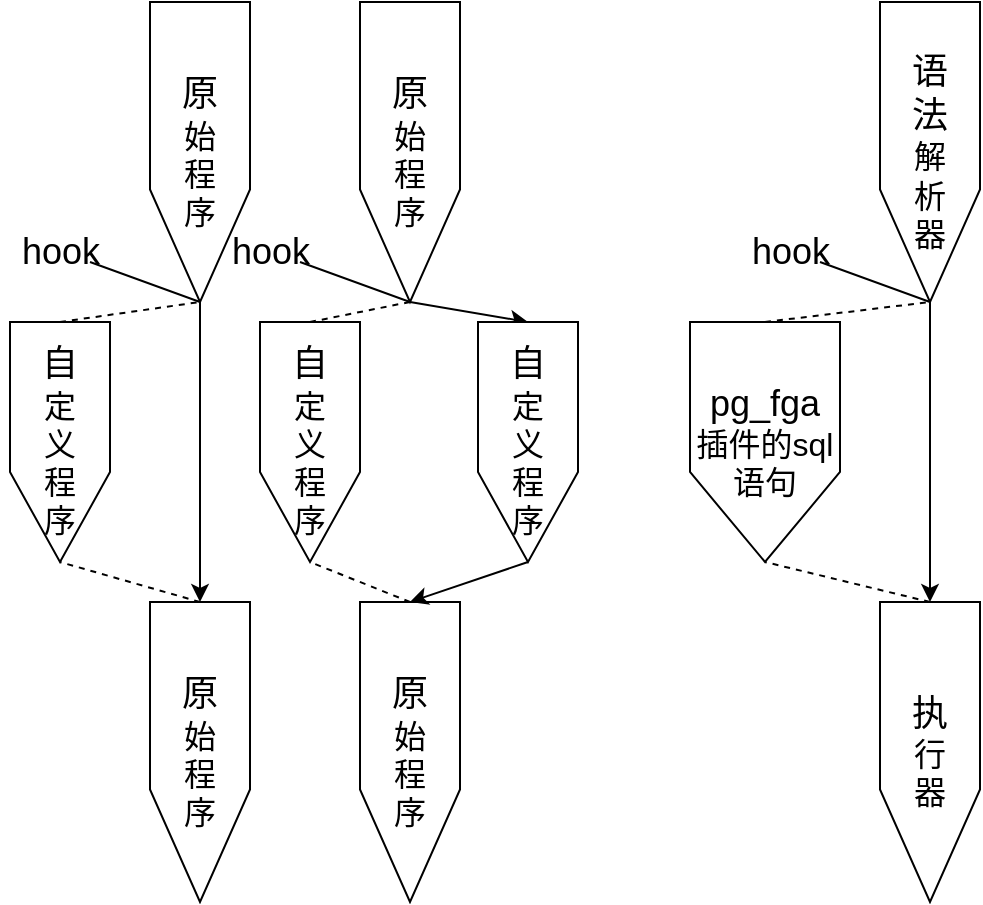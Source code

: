 <mxfile version="21.7.4" type="github">
  <diagram name="第 1 页" id="u0LGNr-t3djCvt4QjqkG">
    <mxGraphModel dx="1290" dy="511" grid="1" gridSize="10" guides="1" tooltips="1" connect="1" arrows="1" fold="1" page="1" pageScale="1" pageWidth="827" pageHeight="1169" math="0" shadow="0">
      <root>
        <mxCell id="0" />
        <mxCell id="1" parent="0" />
        <mxCell id="iw972hRAmLJQ-zg026xT-1" value="&lt;div&gt;&lt;font style=&quot;font-size: 18px;&quot;&gt;&lt;font&gt;原&lt;/font&gt;&lt;/font&gt;&lt;/div&gt;&lt;div&gt;&lt;font size=&quot;3&quot;&gt;始&lt;/font&gt;&lt;/div&gt;&lt;div&gt;&lt;font size=&quot;3&quot;&gt;程&lt;/font&gt;&lt;/div&gt;&lt;div&gt;&lt;font size=&quot;3&quot;&gt;序&lt;/font&gt;&lt;/div&gt;" style="shape=offPageConnector;whiteSpace=wrap;html=1;" vertex="1" parent="1">
          <mxGeometry x="210" y="70" width="50" height="150" as="geometry" />
        </mxCell>
        <mxCell id="iw972hRAmLJQ-zg026xT-2" value="&lt;div&gt;&lt;font style=&quot;font-size: 18px;&quot;&gt;&lt;font&gt;原&lt;/font&gt;&lt;/font&gt;&lt;/div&gt;&lt;div&gt;&lt;font size=&quot;3&quot;&gt;始&lt;/font&gt;&lt;/div&gt;&lt;div&gt;&lt;font size=&quot;3&quot;&gt;程&lt;/font&gt;&lt;/div&gt;&lt;div&gt;&lt;font size=&quot;3&quot;&gt;序&lt;/font&gt;&lt;/div&gt;" style="shape=offPageConnector;whiteSpace=wrap;html=1;" vertex="1" parent="1">
          <mxGeometry x="210" y="370" width="50" height="150" as="geometry" />
        </mxCell>
        <mxCell id="iw972hRAmLJQ-zg026xT-3" value="&lt;div&gt;&lt;font style=&quot;font-size: 18px;&quot;&gt;自&lt;/font&gt;&lt;/div&gt;&lt;div&gt;&lt;font size=&quot;3&quot;&gt;定&lt;/font&gt;&lt;/div&gt;&lt;div&gt;&lt;font size=&quot;3&quot;&gt;义&lt;/font&gt;&lt;/div&gt;&lt;div&gt;&lt;font size=&quot;3&quot;&gt;程&lt;/font&gt;&lt;/div&gt;&lt;div&gt;&lt;font size=&quot;3&quot;&gt;序&lt;/font&gt;&lt;/div&gt;" style="shape=offPageConnector;whiteSpace=wrap;html=1;" vertex="1" parent="1">
          <mxGeometry x="140" y="230" width="50" height="120" as="geometry" />
        </mxCell>
        <mxCell id="iw972hRAmLJQ-zg026xT-4" style="edgeStyle=orthogonalEdgeStyle;rounded=0;orthogonalLoop=1;jettySize=auto;html=1;exitX=0.5;exitY=1;exitDx=0;exitDy=0;" edge="1" parent="1" source="iw972hRAmLJQ-zg026xT-1" target="iw972hRAmLJQ-zg026xT-1">
          <mxGeometry relative="1" as="geometry" />
        </mxCell>
        <mxCell id="iw972hRAmLJQ-zg026xT-8" value="" style="endArrow=none;dashed=1;html=1;rounded=0;labelBackgroundColor=default;strokeColor=default;fontFamily=Helvetica;fontSize=11;fontColor=default;shape=connector;entryX=0.5;entryY=1;entryDx=0;entryDy=0;exitX=0.5;exitY=0;exitDx=0;exitDy=0;" edge="1" parent="1" source="iw972hRAmLJQ-zg026xT-3" target="iw972hRAmLJQ-zg026xT-1">
          <mxGeometry width="50" height="50" relative="1" as="geometry">
            <mxPoint x="390" y="290" as="sourcePoint" />
            <mxPoint x="440" y="240" as="targetPoint" />
          </mxGeometry>
        </mxCell>
        <mxCell id="iw972hRAmLJQ-zg026xT-9" value="" style="endArrow=none;dashed=1;html=1;rounded=0;labelBackgroundColor=default;strokeColor=default;fontFamily=Helvetica;fontSize=11;fontColor=default;shape=connector;entryX=0.5;entryY=1;entryDx=0;entryDy=0;exitX=0.5;exitY=0;exitDx=0;exitDy=0;" edge="1" parent="1" source="iw972hRAmLJQ-zg026xT-2" target="iw972hRAmLJQ-zg026xT-3">
          <mxGeometry width="50" height="50" relative="1" as="geometry">
            <mxPoint x="390" y="290" as="sourcePoint" />
            <mxPoint x="310" y="260" as="targetPoint" />
          </mxGeometry>
        </mxCell>
        <mxCell id="iw972hRAmLJQ-zg026xT-10" value="" style="endArrow=classic;html=1;rounded=0;labelBackgroundColor=default;strokeColor=default;fontFamily=Helvetica;fontSize=11;fontColor=default;shape=connector;exitX=0.5;exitY=1;exitDx=0;exitDy=0;" edge="1" parent="1" source="iw972hRAmLJQ-zg026xT-1" target="iw972hRAmLJQ-zg026xT-2">
          <mxGeometry width="50" height="50" relative="1" as="geometry">
            <mxPoint x="390" y="290" as="sourcePoint" />
            <mxPoint x="360" y="430" as="targetPoint" />
          </mxGeometry>
        </mxCell>
        <mxCell id="iw972hRAmLJQ-zg026xT-11" value="" style="endArrow=none;html=1;rounded=0;labelBackgroundColor=default;strokeColor=default;fontFamily=Helvetica;fontSize=11;fontColor=default;shape=connector;entryX=0.5;entryY=1;entryDx=0;entryDy=0;" edge="1" parent="1" target="iw972hRAmLJQ-zg026xT-1">
          <mxGeometry width="50" height="50" relative="1" as="geometry">
            <mxPoint x="180" y="200" as="sourcePoint" />
            <mxPoint x="440" y="280" as="targetPoint" />
          </mxGeometry>
        </mxCell>
        <mxCell id="iw972hRAmLJQ-zg026xT-12" value="&lt;font style=&quot;font-size: 18px;&quot;&gt;hook&lt;/font&gt;" style="text;html=1;align=center;verticalAlign=middle;resizable=0;points=[];autosize=1;strokeColor=none;fillColor=none;fontSize=11;fontFamily=Helvetica;fontColor=default;" vertex="1" parent="1">
          <mxGeometry x="135" y="175" width="60" height="40" as="geometry" />
        </mxCell>
        <mxCell id="iw972hRAmLJQ-zg026xT-13" value="&lt;div&gt;&lt;font style=&quot;font-size: 18px;&quot;&gt;&lt;font&gt;原&lt;/font&gt;&lt;/font&gt;&lt;/div&gt;&lt;div&gt;&lt;font size=&quot;3&quot;&gt;始&lt;/font&gt;&lt;/div&gt;&lt;div&gt;&lt;font size=&quot;3&quot;&gt;程&lt;/font&gt;&lt;/div&gt;&lt;div&gt;&lt;font size=&quot;3&quot;&gt;序&lt;/font&gt;&lt;/div&gt;" style="shape=offPageConnector;whiteSpace=wrap;html=1;" vertex="1" parent="1">
          <mxGeometry x="315" y="70" width="50" height="150" as="geometry" />
        </mxCell>
        <mxCell id="iw972hRAmLJQ-zg026xT-14" value="&lt;div&gt;&lt;font style=&quot;font-size: 18px;&quot;&gt;&lt;font&gt;原&lt;/font&gt;&lt;/font&gt;&lt;/div&gt;&lt;div&gt;&lt;font size=&quot;3&quot;&gt;始&lt;/font&gt;&lt;/div&gt;&lt;div&gt;&lt;font size=&quot;3&quot;&gt;程&lt;/font&gt;&lt;/div&gt;&lt;div&gt;&lt;font size=&quot;3&quot;&gt;序&lt;/font&gt;&lt;/div&gt;" style="shape=offPageConnector;whiteSpace=wrap;html=1;" vertex="1" parent="1">
          <mxGeometry x="315" y="370" width="50" height="150" as="geometry" />
        </mxCell>
        <mxCell id="iw972hRAmLJQ-zg026xT-15" value="&lt;div&gt;&lt;font style=&quot;font-size: 18px;&quot;&gt;自&lt;/font&gt;&lt;/div&gt;&lt;div&gt;&lt;font size=&quot;3&quot;&gt;定&lt;/font&gt;&lt;/div&gt;&lt;div&gt;&lt;font size=&quot;3&quot;&gt;义&lt;/font&gt;&lt;/div&gt;&lt;div&gt;&lt;font size=&quot;3&quot;&gt;程&lt;/font&gt;&lt;/div&gt;&lt;div&gt;&lt;font size=&quot;3&quot;&gt;序&lt;/font&gt;&lt;/div&gt;" style="shape=offPageConnector;whiteSpace=wrap;html=1;" vertex="1" parent="1">
          <mxGeometry x="265" y="230" width="50" height="120" as="geometry" />
        </mxCell>
        <mxCell id="iw972hRAmLJQ-zg026xT-16" style="edgeStyle=orthogonalEdgeStyle;rounded=0;orthogonalLoop=1;jettySize=auto;html=1;exitX=0.5;exitY=1;exitDx=0;exitDy=0;" edge="1" parent="1" source="iw972hRAmLJQ-zg026xT-13" target="iw972hRAmLJQ-zg026xT-13">
          <mxGeometry relative="1" as="geometry" />
        </mxCell>
        <mxCell id="iw972hRAmLJQ-zg026xT-17" value="" style="endArrow=none;dashed=1;html=1;rounded=0;labelBackgroundColor=default;strokeColor=default;fontFamily=Helvetica;fontSize=11;fontColor=default;shape=connector;entryX=0.5;entryY=1;entryDx=0;entryDy=0;exitX=0.5;exitY=0;exitDx=0;exitDy=0;" edge="1" parent="1" source="iw972hRAmLJQ-zg026xT-15" target="iw972hRAmLJQ-zg026xT-13">
          <mxGeometry width="50" height="50" relative="1" as="geometry">
            <mxPoint x="495" y="290" as="sourcePoint" />
            <mxPoint x="545" y="240" as="targetPoint" />
          </mxGeometry>
        </mxCell>
        <mxCell id="iw972hRAmLJQ-zg026xT-18" value="" style="endArrow=none;dashed=1;html=1;rounded=0;labelBackgroundColor=default;strokeColor=default;fontFamily=Helvetica;fontSize=11;fontColor=default;shape=connector;entryX=0.5;entryY=1;entryDx=0;entryDy=0;exitX=0.5;exitY=0;exitDx=0;exitDy=0;" edge="1" parent="1" source="iw972hRAmLJQ-zg026xT-14" target="iw972hRAmLJQ-zg026xT-15">
          <mxGeometry width="50" height="50" relative="1" as="geometry">
            <mxPoint x="495" y="290" as="sourcePoint" />
            <mxPoint x="415" y="260" as="targetPoint" />
          </mxGeometry>
        </mxCell>
        <mxCell id="iw972hRAmLJQ-zg026xT-19" value="" style="endArrow=classic;html=1;rounded=0;labelBackgroundColor=default;strokeColor=default;fontFamily=Helvetica;fontSize=11;fontColor=default;shape=connector;exitX=0.5;exitY=1;exitDx=0;exitDy=0;entryX=0.5;entryY=0;entryDx=0;entryDy=0;" edge="1" parent="1" source="iw972hRAmLJQ-zg026xT-13" target="iw972hRAmLJQ-zg026xT-31">
          <mxGeometry width="50" height="50" relative="1" as="geometry">
            <mxPoint x="495" y="290" as="sourcePoint" />
            <mxPoint x="340" y="350" as="targetPoint" />
          </mxGeometry>
        </mxCell>
        <mxCell id="iw972hRAmLJQ-zg026xT-20" value="" style="endArrow=none;html=1;rounded=0;labelBackgroundColor=default;strokeColor=default;fontFamily=Helvetica;fontSize=11;fontColor=default;shape=connector;entryX=0.5;entryY=1;entryDx=0;entryDy=0;" edge="1" parent="1" target="iw972hRAmLJQ-zg026xT-13">
          <mxGeometry width="50" height="50" relative="1" as="geometry">
            <mxPoint x="285" y="200" as="sourcePoint" />
            <mxPoint x="545" y="280" as="targetPoint" />
          </mxGeometry>
        </mxCell>
        <mxCell id="iw972hRAmLJQ-zg026xT-21" value="&lt;font style=&quot;font-size: 18px;&quot;&gt;hook&lt;/font&gt;" style="text;html=1;align=center;verticalAlign=middle;resizable=0;points=[];autosize=1;strokeColor=none;fillColor=none;fontSize=11;fontFamily=Helvetica;fontColor=default;" vertex="1" parent="1">
          <mxGeometry x="240" y="175" width="60" height="40" as="geometry" />
        </mxCell>
        <mxCell id="iw972hRAmLJQ-zg026xT-31" value="&lt;div&gt;&lt;font style=&quot;font-size: 18px;&quot;&gt;自&lt;/font&gt;&lt;/div&gt;&lt;div&gt;&lt;font size=&quot;3&quot;&gt;定&lt;/font&gt;&lt;/div&gt;&lt;div&gt;&lt;font size=&quot;3&quot;&gt;义&lt;/font&gt;&lt;/div&gt;&lt;div&gt;&lt;font size=&quot;3&quot;&gt;程&lt;/font&gt;&lt;/div&gt;&lt;div&gt;&lt;font size=&quot;3&quot;&gt;序&lt;/font&gt;&lt;/div&gt;" style="shape=offPageConnector;whiteSpace=wrap;html=1;" vertex="1" parent="1">
          <mxGeometry x="374" y="230" width="50" height="120" as="geometry" />
        </mxCell>
        <mxCell id="iw972hRAmLJQ-zg026xT-32" value="" style="endArrow=classic;html=1;rounded=0;labelBackgroundColor=default;strokeColor=default;fontFamily=Helvetica;fontSize=11;fontColor=default;shape=connector;exitX=0.5;exitY=1;exitDx=0;exitDy=0;entryX=0.5;entryY=0;entryDx=0;entryDy=0;" edge="1" parent="1" source="iw972hRAmLJQ-zg026xT-31" target="iw972hRAmLJQ-zg026xT-14">
          <mxGeometry width="50" height="50" relative="1" as="geometry">
            <mxPoint x="350" y="330" as="sourcePoint" />
            <mxPoint x="400" y="280" as="targetPoint" />
          </mxGeometry>
        </mxCell>
        <mxCell id="iw972hRAmLJQ-zg026xT-33" value="&lt;font style=&quot;font-size: 18px;&quot;&gt;语&lt;br&gt;法&lt;br&gt;&lt;/font&gt;&lt;div&gt;&lt;font size=&quot;3&quot;&gt;解&lt;/font&gt;&lt;/div&gt;&lt;div&gt;&lt;font size=&quot;3&quot;&gt;析&lt;/font&gt;&lt;/div&gt;&lt;div&gt;&lt;font size=&quot;3&quot;&gt;器&lt;/font&gt;&lt;/div&gt;" style="shape=offPageConnector;whiteSpace=wrap;html=1;" vertex="1" parent="1">
          <mxGeometry x="575" y="70" width="50" height="150" as="geometry" />
        </mxCell>
        <mxCell id="iw972hRAmLJQ-zg026xT-34" value="&lt;div&gt;&lt;font style=&quot;font-size: 18px;&quot;&gt;执&lt;/font&gt;&lt;/div&gt;&lt;div&gt;&lt;font size=&quot;3&quot;&gt;行&lt;/font&gt;&lt;/div&gt;&lt;div&gt;&lt;font size=&quot;3&quot;&gt;器&lt;/font&gt;&lt;/div&gt;" style="shape=offPageConnector;whiteSpace=wrap;html=1;" vertex="1" parent="1">
          <mxGeometry x="575" y="370" width="50" height="150" as="geometry" />
        </mxCell>
        <mxCell id="iw972hRAmLJQ-zg026xT-35" value="&lt;div&gt;&lt;font style=&quot;font-size: 18px;&quot;&gt;pg_fga&lt;/font&gt;&lt;/div&gt;&lt;div&gt;&lt;font size=&quot;3&quot;&gt;插件的sql语句&lt;/font&gt;&lt;/div&gt;" style="shape=offPageConnector;whiteSpace=wrap;html=1;" vertex="1" parent="1">
          <mxGeometry x="480" y="230" width="75" height="120" as="geometry" />
        </mxCell>
        <mxCell id="iw972hRAmLJQ-zg026xT-36" style="edgeStyle=orthogonalEdgeStyle;rounded=0;orthogonalLoop=1;jettySize=auto;html=1;exitX=0.5;exitY=1;exitDx=0;exitDy=0;" edge="1" parent="1" source="iw972hRAmLJQ-zg026xT-33" target="iw972hRAmLJQ-zg026xT-33">
          <mxGeometry relative="1" as="geometry" />
        </mxCell>
        <mxCell id="iw972hRAmLJQ-zg026xT-37" value="" style="endArrow=none;dashed=1;html=1;rounded=0;labelBackgroundColor=default;strokeColor=default;fontFamily=Helvetica;fontSize=11;fontColor=default;shape=connector;entryX=0.5;entryY=1;entryDx=0;entryDy=0;exitX=0.5;exitY=0;exitDx=0;exitDy=0;" edge="1" parent="1" source="iw972hRAmLJQ-zg026xT-35" target="iw972hRAmLJQ-zg026xT-33">
          <mxGeometry width="50" height="50" relative="1" as="geometry">
            <mxPoint x="755" y="290" as="sourcePoint" />
            <mxPoint x="805" y="240" as="targetPoint" />
          </mxGeometry>
        </mxCell>
        <mxCell id="iw972hRAmLJQ-zg026xT-38" value="" style="endArrow=none;dashed=1;html=1;rounded=0;labelBackgroundColor=default;strokeColor=default;fontFamily=Helvetica;fontSize=11;fontColor=default;shape=connector;entryX=0.5;entryY=1;entryDx=0;entryDy=0;exitX=0.5;exitY=0;exitDx=0;exitDy=0;" edge="1" parent="1" source="iw972hRAmLJQ-zg026xT-34" target="iw972hRAmLJQ-zg026xT-35">
          <mxGeometry width="50" height="50" relative="1" as="geometry">
            <mxPoint x="755" y="290" as="sourcePoint" />
            <mxPoint x="675" y="260" as="targetPoint" />
          </mxGeometry>
        </mxCell>
        <mxCell id="iw972hRAmLJQ-zg026xT-39" value="" style="endArrow=classic;html=1;rounded=0;labelBackgroundColor=default;strokeColor=default;fontFamily=Helvetica;fontSize=11;fontColor=default;shape=connector;exitX=0.5;exitY=1;exitDx=0;exitDy=0;" edge="1" parent="1" source="iw972hRAmLJQ-zg026xT-33" target="iw972hRAmLJQ-zg026xT-34">
          <mxGeometry width="50" height="50" relative="1" as="geometry">
            <mxPoint x="755" y="290" as="sourcePoint" />
            <mxPoint x="725" y="430" as="targetPoint" />
          </mxGeometry>
        </mxCell>
        <mxCell id="iw972hRAmLJQ-zg026xT-40" value="" style="endArrow=none;html=1;rounded=0;labelBackgroundColor=default;strokeColor=default;fontFamily=Helvetica;fontSize=11;fontColor=default;shape=connector;entryX=0.5;entryY=1;entryDx=0;entryDy=0;" edge="1" parent="1" target="iw972hRAmLJQ-zg026xT-33">
          <mxGeometry width="50" height="50" relative="1" as="geometry">
            <mxPoint x="545" y="200" as="sourcePoint" />
            <mxPoint x="805" y="280" as="targetPoint" />
          </mxGeometry>
        </mxCell>
        <mxCell id="iw972hRAmLJQ-zg026xT-41" value="&lt;font style=&quot;font-size: 18px;&quot;&gt;hook&lt;/font&gt;" style="text;html=1;align=center;verticalAlign=middle;resizable=0;points=[];autosize=1;strokeColor=none;fillColor=none;fontSize=11;fontFamily=Helvetica;fontColor=default;" vertex="1" parent="1">
          <mxGeometry x="500" y="175" width="60" height="40" as="geometry" />
        </mxCell>
      </root>
    </mxGraphModel>
  </diagram>
</mxfile>
